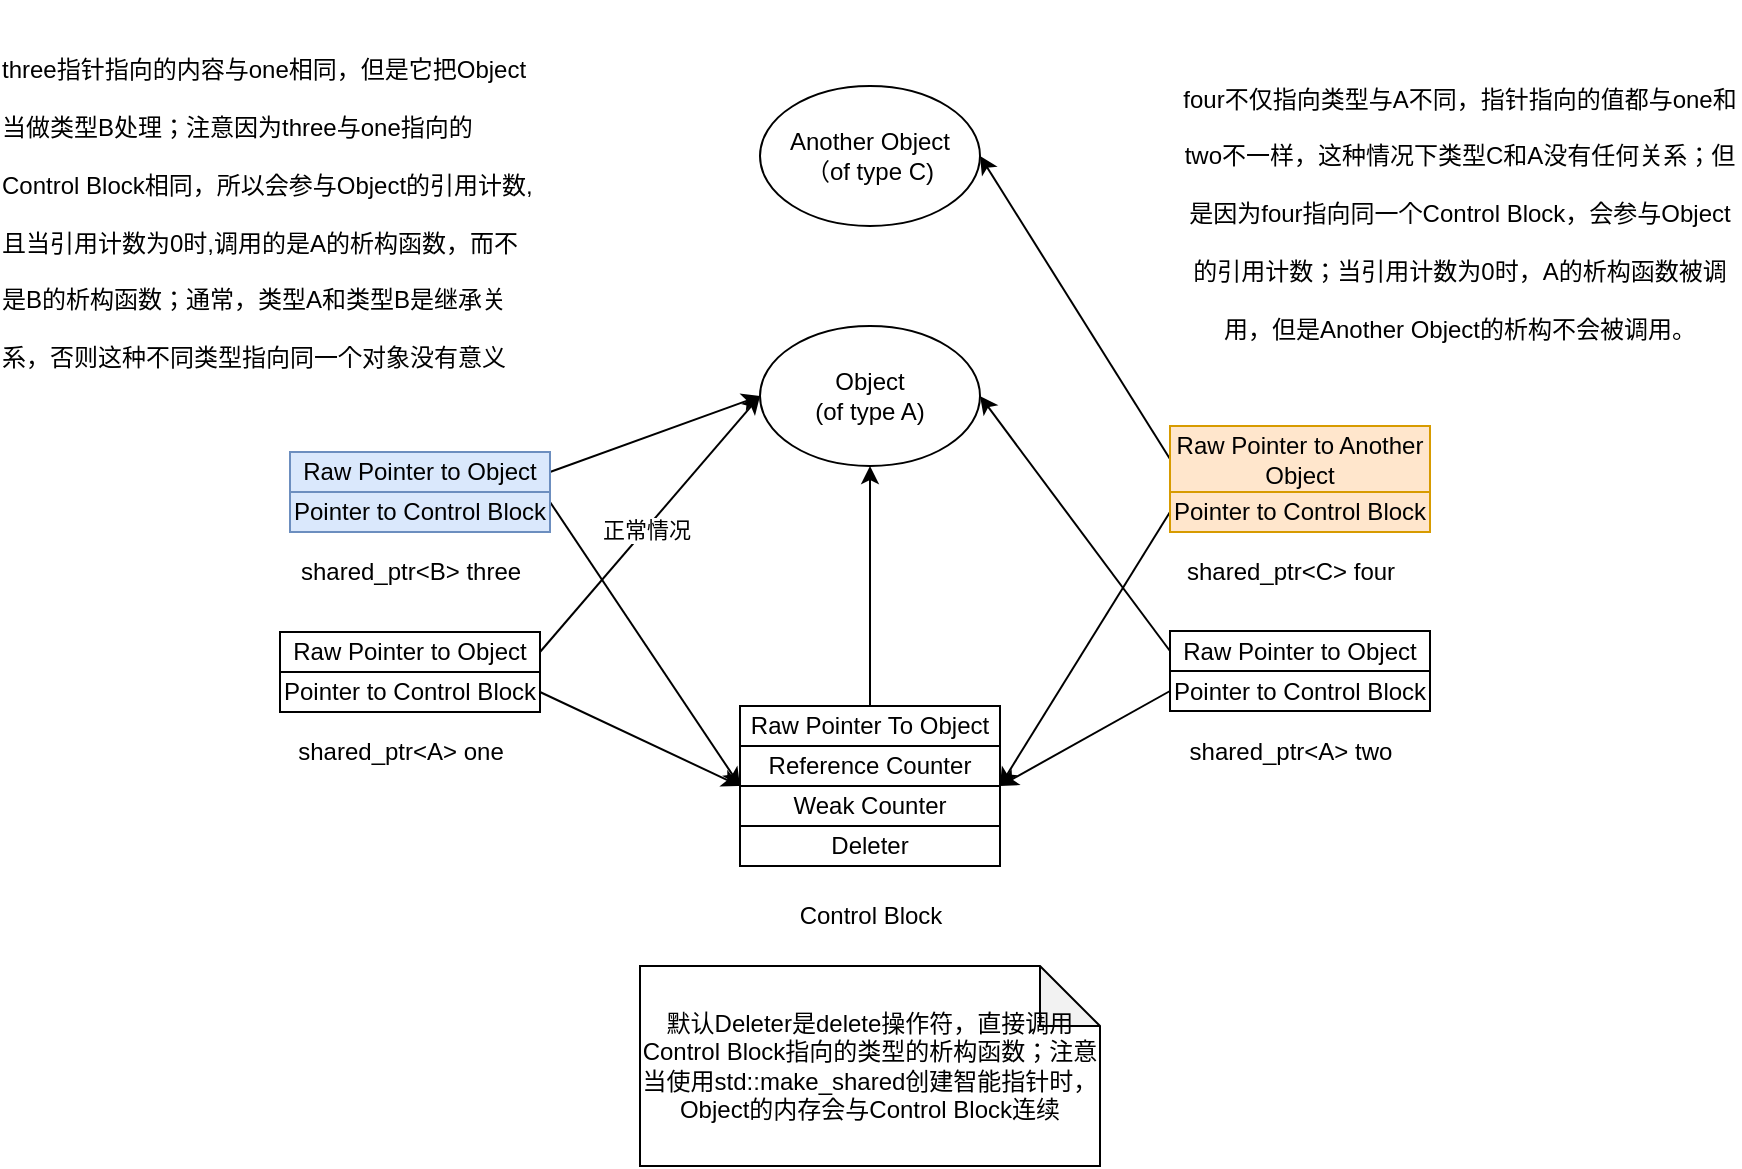 <mxfile>
    <diagram id="ZVQ4egnvgFjlHN_vJlkH" name="Page-1">
        <mxGraphModel dx="1998" dy="1107" grid="1" gridSize="10" guides="1" tooltips="1" connect="1" arrows="1" fold="1" page="1" pageScale="1" pageWidth="850" pageHeight="1100" background="#ffffff" math="0" shadow="0">
            <root>
                <mxCell id="0"/>
                <mxCell id="1" parent="0"/>
                <mxCell id="2" value="Object&lt;br&gt;(of type A)" style="ellipse;whiteSpace=wrap;html=1;" parent="1" vertex="1">
                    <mxGeometry x="330" y="450" width="110" height="70" as="geometry"/>
                </mxCell>
                <mxCell id="17" style="edgeStyle=none;html=1;exitX=0.5;exitY=0;exitDx=0;exitDy=0;entryX=0.5;entryY=1;entryDx=0;entryDy=0;" parent="1" source="5" target="2" edge="1">
                    <mxGeometry relative="1" as="geometry"/>
                </mxCell>
                <mxCell id="5" value="Raw Pointer To Object" style="rounded=0;whiteSpace=wrap;html=1;" parent="1" vertex="1">
                    <mxGeometry x="320" y="640" width="130" height="20" as="geometry"/>
                </mxCell>
                <mxCell id="6" value="Control Block" style="text;html=1;align=center;verticalAlign=middle;resizable=0;points=[];autosize=1;strokeColor=none;fillColor=none;" parent="1" vertex="1">
                    <mxGeometry x="340" y="730" width="90" height="30" as="geometry"/>
                </mxCell>
                <mxCell id="7" value="Reference Counter" style="rounded=0;whiteSpace=wrap;html=1;" parent="1" vertex="1">
                    <mxGeometry x="320" y="660" width="130" height="20" as="geometry"/>
                </mxCell>
                <mxCell id="8" value="Weak Counter" style="rounded=0;whiteSpace=wrap;html=1;" parent="1" vertex="1">
                    <mxGeometry x="320" y="680" width="130" height="20" as="geometry"/>
                </mxCell>
                <mxCell id="9" value="Deleter" style="rounded=0;whiteSpace=wrap;html=1;" parent="1" vertex="1">
                    <mxGeometry x="320" y="700" width="130" height="20" as="geometry"/>
                </mxCell>
                <mxCell id="21" style="edgeStyle=none;html=1;exitX=1;exitY=0.5;exitDx=0;exitDy=0;entryX=0;entryY=0.5;entryDx=0;entryDy=0;" parent="1" source="11" target="2" edge="1">
                    <mxGeometry relative="1" as="geometry"/>
                </mxCell>
                <mxCell id="24" value="正常情况" style="edgeLabel;html=1;align=center;verticalAlign=middle;resizable=0;points=[];" parent="21" vertex="1" connectable="0">
                    <mxGeometry x="-0.049" relative="1" as="geometry">
                        <mxPoint as="offset"/>
                    </mxGeometry>
                </mxCell>
                <mxCell id="11" value="Raw Pointer to Object" style="rounded=0;whiteSpace=wrap;html=1;" parent="1" vertex="1">
                    <mxGeometry x="90" y="603" width="130" height="20" as="geometry"/>
                </mxCell>
                <mxCell id="20" style="edgeStyle=none;html=1;exitX=1;exitY=0.5;exitDx=0;exitDy=0;entryX=0;entryY=0;entryDx=0;entryDy=0;" parent="1" source="12" target="8" edge="1">
                    <mxGeometry relative="1" as="geometry"/>
                </mxCell>
                <mxCell id="12" value="Pointer to Control Block" style="rounded=0;whiteSpace=wrap;html=1;" parent="1" vertex="1">
                    <mxGeometry x="90" y="623" width="130" height="20" as="geometry"/>
                </mxCell>
                <mxCell id="13" value="shared_ptr&amp;lt;A&amp;gt; one" style="text;html=1;align=center;verticalAlign=middle;resizable=0;points=[];autosize=1;strokeColor=none;fillColor=none;" parent="1" vertex="1">
                    <mxGeometry x="85" y="648" width="130" height="30" as="geometry"/>
                </mxCell>
                <mxCell id="22" style="edgeStyle=none;html=1;exitX=0;exitY=0.5;exitDx=0;exitDy=0;entryX=1;entryY=0.5;entryDx=0;entryDy=0;" parent="1" source="14" target="2" edge="1">
                    <mxGeometry relative="1" as="geometry"/>
                </mxCell>
                <mxCell id="14" value="Raw Pointer to Object" style="rounded=0;whiteSpace=wrap;html=1;" parent="1" vertex="1">
                    <mxGeometry x="535" y="602.5" width="130" height="20" as="geometry"/>
                </mxCell>
                <mxCell id="23" style="edgeStyle=none;html=1;exitX=0;exitY=0.5;exitDx=0;exitDy=0;entryX=1;entryY=0;entryDx=0;entryDy=0;" parent="1" source="15" target="8" edge="1">
                    <mxGeometry relative="1" as="geometry"/>
                </mxCell>
                <mxCell id="15" value="Pointer to Control Block" style="rounded=0;whiteSpace=wrap;html=1;" parent="1" vertex="1">
                    <mxGeometry x="535" y="622.5" width="130" height="20" as="geometry"/>
                </mxCell>
                <mxCell id="16" value="shared_ptr&amp;lt;A&amp;gt; two" style="text;html=1;align=center;verticalAlign=middle;resizable=0;points=[];autosize=1;strokeColor=none;fillColor=none;" parent="1" vertex="1">
                    <mxGeometry x="535" y="647.5" width="120" height="30" as="geometry"/>
                </mxCell>
                <mxCell id="19" value="默认Deleter是delete操作符，直接调用Control Block指向的类型的析构函数；注意当使用std::make_shared创建智能指针时，Object的内存会与Control Block连续" style="shape=note;whiteSpace=wrap;html=1;backgroundOutline=1;darkOpacity=0.05;" parent="1" vertex="1">
                    <mxGeometry x="270" y="770" width="230" height="100" as="geometry"/>
                </mxCell>
                <mxCell id="25" value="Another Object&lt;br&gt;（of type C)" style="ellipse;whiteSpace=wrap;html=1;" parent="1" vertex="1">
                    <mxGeometry x="330" y="330" width="110" height="70" as="geometry"/>
                </mxCell>
                <mxCell id="30" style="edgeStyle=none;html=1;exitX=1;exitY=0.5;exitDx=0;exitDy=0;entryX=0;entryY=0.5;entryDx=0;entryDy=0;" parent="1" source="26" target="2" edge="1">
                    <mxGeometry relative="1" as="geometry"/>
                </mxCell>
                <mxCell id="26" value="Raw Pointer to Object" style="rounded=0;whiteSpace=wrap;html=1;fillColor=#dae8fc;strokeColor=#6c8ebf;" parent="1" vertex="1">
                    <mxGeometry x="95" y="513" width="130" height="20" as="geometry"/>
                </mxCell>
                <mxCell id="29" style="edgeStyle=none;html=1;exitX=1;exitY=0.25;exitDx=0;exitDy=0;entryX=0;entryY=1;entryDx=0;entryDy=0;" parent="1" source="27" target="7" edge="1">
                    <mxGeometry relative="1" as="geometry"/>
                </mxCell>
                <mxCell id="27" value="Pointer to Control Block" style="rounded=0;whiteSpace=wrap;html=1;fillColor=#dae8fc;strokeColor=#6c8ebf;" parent="1" vertex="1">
                    <mxGeometry x="95" y="533" width="130" height="20" as="geometry"/>
                </mxCell>
                <mxCell id="28" value="shared_ptr&amp;lt;B&amp;gt; three" style="text;html=1;align=center;verticalAlign=middle;resizable=0;points=[];autosize=1;strokeColor=none;fillColor=none;" parent="1" vertex="1">
                    <mxGeometry x="90" y="558" width="130" height="30" as="geometry"/>
                </mxCell>
                <mxCell id="33" value="&lt;h1 style=&quot;text-align: left;&quot;&gt;&lt;span style=&quot;font-size: 12px; font-weight: 400; text-align: center;&quot;&gt;three指针指向的内容与one相同，但是它把Object当做类型B处理；注意因为three与one指向的Control Block相同，所以会参与Object的引用计数,且当引用计数为0时,调用的是A的析构函数，而不是B的析构函数；通常，类型A和类型B是继承关系，否则这种不同类型指向同一个对象没有意义&lt;/span&gt;&lt;/h1&gt;" style="text;html=1;strokeColor=none;fillColor=none;align=center;verticalAlign=middle;whiteSpace=wrap;rounded=0;" parent="1" vertex="1">
                    <mxGeometry x="-50" y="320" width="270" height="140" as="geometry"/>
                </mxCell>
                <mxCell id="37" style="edgeStyle=none;html=1;exitX=0;exitY=0.5;exitDx=0;exitDy=0;entryX=1;entryY=0.5;entryDx=0;entryDy=0;" parent="1" source="34" target="25" edge="1">
                    <mxGeometry relative="1" as="geometry"/>
                </mxCell>
                <mxCell id="34" value="Raw Pointer to Another Object" style="rounded=0;whiteSpace=wrap;html=1;fillColor=#ffe6cc;strokeColor=#d79b00;" parent="1" vertex="1">
                    <mxGeometry x="535" y="500" width="130" height="33" as="geometry"/>
                </mxCell>
                <mxCell id="38" style="edgeStyle=none;html=1;exitX=0;exitY=0.5;exitDx=0;exitDy=0;" parent="1" source="35" edge="1">
                    <mxGeometry relative="1" as="geometry">
                        <mxPoint x="450" y="680" as="targetPoint"/>
                    </mxGeometry>
                </mxCell>
                <mxCell id="35" value="Pointer to Control Block" style="rounded=0;whiteSpace=wrap;html=1;fillColor=#ffe6cc;strokeColor=#d79b00;" parent="1" vertex="1">
                    <mxGeometry x="535" y="533" width="130" height="20" as="geometry"/>
                </mxCell>
                <mxCell id="36" value="shared_ptr&amp;lt;C&amp;gt; four" style="text;html=1;align=center;verticalAlign=middle;resizable=0;points=[];autosize=1;strokeColor=none;fillColor=none;" parent="1" vertex="1">
                    <mxGeometry x="530" y="558" width="130" height="30" as="geometry"/>
                </mxCell>
                <mxCell id="39" value="&lt;h1 style=&quot;text-align: center;&quot;&gt;&lt;span style=&quot;font-size: 12px; font-weight: 400;&quot;&gt;four不仅指向类型与A不同，指针指向的值都与one和two不一样，这种情况下类型C和A没有任何关系；但是因为four指向同一个Control Block，会参与Object的引用计数；当引用计数为0时，A的析构函数被调用，但是Another Object的析构不会被调用。&lt;/span&gt;&lt;/h1&gt;" style="text;html=1;strokeColor=none;fillColor=none;align=center;verticalAlign=middle;whiteSpace=wrap;rounded=0;" parent="1" vertex="1">
                    <mxGeometry x="540" y="320" width="280" height="140" as="geometry"/>
                </mxCell>
            </root>
        </mxGraphModel>
    </diagram>
</mxfile>
